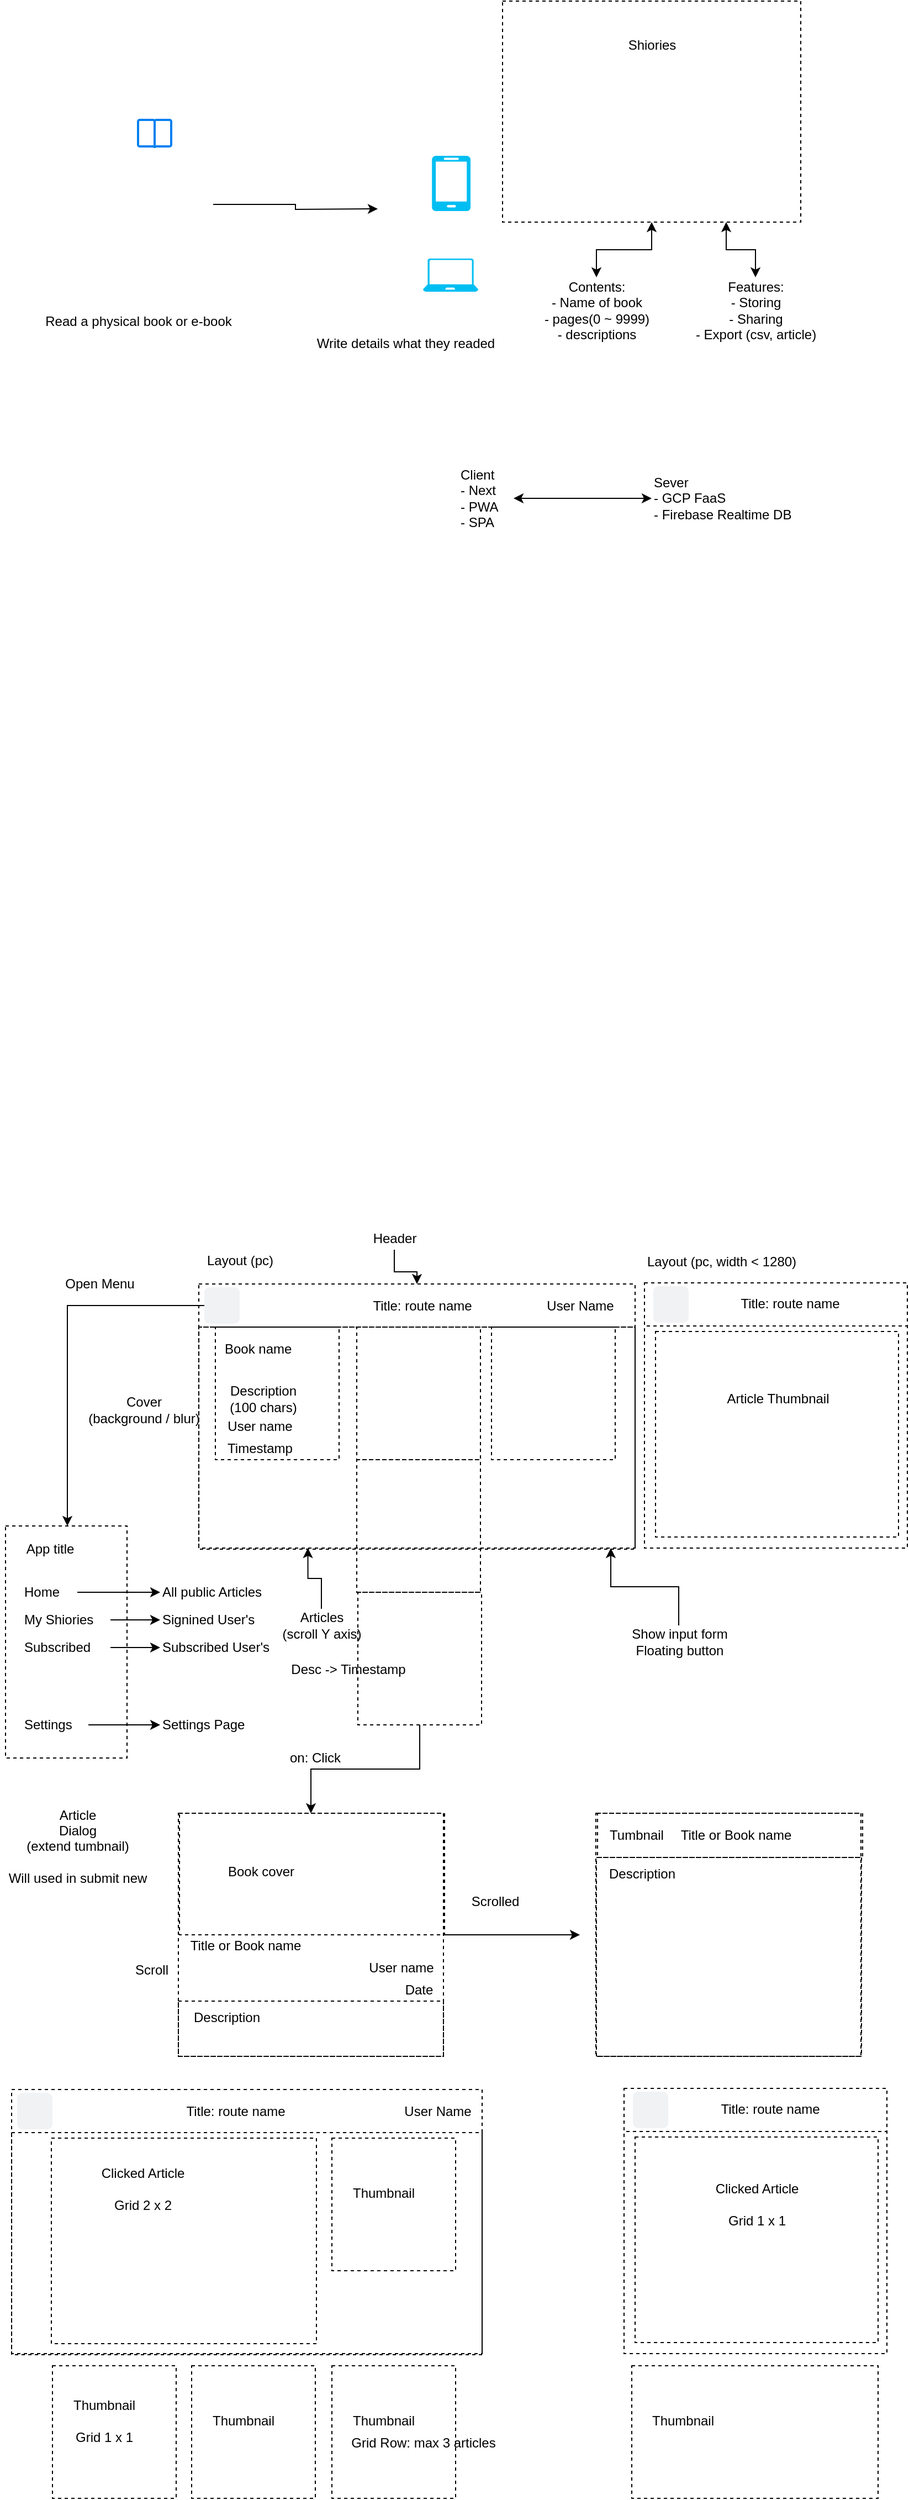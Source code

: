 <mxfile version="12.3.9" type="device" pages="1"><diagram id="LQkuxb4kWdOoT01S96DT" name="Page-1"><mxGraphModel dx="988" dy="643" grid="1" gridSize="10" guides="1" tooltips="1" connect="1" arrows="1" fold="1" page="1" pageScale="1" pageWidth="827" pageHeight="1169" math="0" shadow="0"><root><mxCell id="0"/><mxCell id="1" parent="0"/><mxCell id="nf7mSpB3Maf9qHPxzLVQ-12" value="" style="whiteSpace=wrap;html=1;fillColor=none;dashed=1;" vertex="1" parent="1"><mxGeometry x="460" y="70" width="270" height="200" as="geometry"/></mxCell><mxCell id="nf7mSpB3Maf9qHPxzLVQ-4" value="" style="edgeStyle=orthogonalEdgeStyle;rounded=0;orthogonalLoop=1;jettySize=auto;html=1;entryX=-0.008;entryY=0.623;entryDx=0;entryDy=0;entryPerimeter=0;" edge="1" parent="1" source="nf7mSpB3Maf9qHPxzLVQ-1"><mxGeometry relative="1" as="geometry"><mxPoint x="347" y="258" as="targetPoint"/></mxGeometry></mxCell><mxCell id="nf7mSpB3Maf9qHPxzLVQ-1" value="" style="shape=image;html=1;verticalAlign=top;verticalLabelPosition=bottom;labelBackgroundColor=#ffffff;imageAspect=0;aspect=fixed;image=https://cdn4.iconfinder.com/data/icons/stick-figures-in-motion/100/stickfigure_27-128.png" vertex="1" parent="1"><mxGeometry x="70" y="190" width="128" height="128" as="geometry"/></mxCell><mxCell id="nf7mSpB3Maf9qHPxzLVQ-2" value="" style="html=1;verticalLabelPosition=bottom;align=center;labelBackgroundColor=#ffffff;verticalAlign=top;strokeWidth=2;strokeColor=#0080F0;shadow=0;dashed=0;shape=mxgraph.ios7.icons.book;" vertex="1" parent="1"><mxGeometry x="130" y="177.5" width="30" height="25.5" as="geometry"/></mxCell><mxCell id="nf7mSpB3Maf9qHPxzLVQ-6" value="Read a physical book or e-book" style="text;html=1;align=center;verticalAlign=middle;resizable=0;points=[];;autosize=1;" vertex="1" parent="1"><mxGeometry x="40" y="350" width="180" height="20" as="geometry"/></mxCell><mxCell id="nf7mSpB3Maf9qHPxzLVQ-7" value="" style="shape=image;html=1;verticalAlign=top;verticalLabelPosition=bottom;labelBackgroundColor=#ffffff;imageAspect=0;aspect=fixed;image=https://cdn3.iconfinder.com/data/icons/wpzoom-developer-icon-set/500/78-128.png" vertex="1" parent="1"><mxGeometry x="556" y="132" width="78" height="78" as="geometry"/></mxCell><mxCell id="nf7mSpB3Maf9qHPxzLVQ-8" value="" style="verticalLabelPosition=bottom;html=1;verticalAlign=top;align=center;strokeColor=none;fillColor=#00BEF2;shape=mxgraph.azure.mobile;pointerEvents=1;" vertex="1" parent="1"><mxGeometry x="396" y="210" width="35" height="50" as="geometry"/></mxCell><mxCell id="nf7mSpB3Maf9qHPxzLVQ-9" value="" style="verticalLabelPosition=bottom;html=1;verticalAlign=top;align=center;strokeColor=none;fillColor=#00BEF2;shape=mxgraph.azure.laptop;pointerEvents=1;" vertex="1" parent="1"><mxGeometry x="388" y="303" width="50" height="30" as="geometry"/></mxCell><mxCell id="nf7mSpB3Maf9qHPxzLVQ-10" value="Shiories" style="text;html=1;align=center;verticalAlign=middle;resizable=0;points=[];;autosize=1;" vertex="1" parent="1"><mxGeometry x="565" y="100" width="60" height="20" as="geometry"/></mxCell><mxCell id="nf7mSpB3Maf9qHPxzLVQ-11" value="Write details what they readed" style="text;html=1;align=center;verticalAlign=middle;resizable=0;points=[];;autosize=1;" vertex="1" parent="1"><mxGeometry x="282" y="370" width="180" height="20" as="geometry"/></mxCell><mxCell id="nf7mSpB3Maf9qHPxzLVQ-15" value="" style="edgeStyle=orthogonalEdgeStyle;rounded=0;orthogonalLoop=1;jettySize=auto;html=1;startArrow=classic;startFill=1;" edge="1" parent="1" source="nf7mSpB3Maf9qHPxzLVQ-14" target="nf7mSpB3Maf9qHPxzLVQ-12"><mxGeometry relative="1" as="geometry"/></mxCell><mxCell id="nf7mSpB3Maf9qHPxzLVQ-14" value="Contents:&lt;br&gt;- Name of book&lt;br&gt;- pages(0 ~ 9999)&lt;br&gt;- descriptions" style="text;html=1;align=center;verticalAlign=middle;resizable=0;points=[];;autosize=1;" vertex="1" parent="1"><mxGeometry x="490" y="320" width="110" height="60" as="geometry"/></mxCell><mxCell id="nf7mSpB3Maf9qHPxzLVQ-16" value="" style="edgeStyle=orthogonalEdgeStyle;rounded=0;orthogonalLoop=1;jettySize=auto;html=1;startArrow=classic;startFill=1;entryX=0.75;entryY=1;entryDx=0;entryDy=0;" edge="1" parent="1" source="nf7mSpB3Maf9qHPxzLVQ-17" target="nf7mSpB3Maf9qHPxzLVQ-12"><mxGeometry relative="1" as="geometry"><mxPoint x="605" y="280" as="targetPoint"/></mxGeometry></mxCell><mxCell id="nf7mSpB3Maf9qHPxzLVQ-17" value="Features:&lt;br&gt;- Storing&lt;br&gt;- Sharing&lt;br&gt;- Export (csv, article)" style="text;html=1;align=center;verticalAlign=middle;resizable=0;points=[];;autosize=1;" vertex="1" parent="1"><mxGeometry x="629" y="320" width="120" height="60" as="geometry"/></mxCell><mxCell id="nf7mSpB3Maf9qHPxzLVQ-20" value="" style="edgeStyle=orthogonalEdgeStyle;rounded=0;orthogonalLoop=1;jettySize=auto;html=1;startArrow=classic;startFill=1;" edge="1" parent="1" source="nf7mSpB3Maf9qHPxzLVQ-18" target="nf7mSpB3Maf9qHPxzLVQ-19"><mxGeometry relative="1" as="geometry"/></mxCell><mxCell id="nf7mSpB3Maf9qHPxzLVQ-18" value="Client&lt;br&gt;- Next&lt;br&gt;- PWA&lt;br&gt;- SPA" style="text;html=1;align=left;verticalAlign=middle;resizable=0;points=[];;autosize=1;" vertex="1" parent="1"><mxGeometry x="420" y="490" width="50" height="60" as="geometry"/></mxCell><mxCell id="nf7mSpB3Maf9qHPxzLVQ-19" value="Sever&lt;br&gt;- GCP FaaS&lt;br&gt;- Firebase Realtime DB" style="text;html=1;align=left;verticalAlign=middle;resizable=0;points=[];;autosize=1;" vertex="1" parent="1"><mxGeometry x="595" y="495" width="140" height="50" as="geometry"/></mxCell><mxCell id="nf7mSpB3Maf9qHPxzLVQ-21" value="" style="whiteSpace=wrap;html=1;dashed=1;fillColor=none;align=left;" vertex="1" parent="1"><mxGeometry x="185" y="1231" width="395" height="240" as="geometry"/></mxCell><mxCell id="nf7mSpB3Maf9qHPxzLVQ-22" value="Layout (pc)" style="text;html=1;align=center;verticalAlign=middle;resizable=0;points=[];;autosize=1;" vertex="1" parent="1"><mxGeometry x="182" y="1200" width="80" height="20" as="geometry"/></mxCell><mxCell id="nf7mSpB3Maf9qHPxzLVQ-25" value="" style="whiteSpace=wrap;html=1;dashed=1;fillColor=none;align=left;" vertex="1" parent="1"><mxGeometry x="185" y="1231" width="395" height="39" as="geometry"/></mxCell><mxCell id="nf7mSpB3Maf9qHPxzLVQ-28" value="" style="edgeStyle=orthogonalEdgeStyle;rounded=0;orthogonalLoop=1;jettySize=auto;html=1;startArrow=none;startFill=0;" edge="1" parent="1" source="nf7mSpB3Maf9qHPxzLVQ-26" target="nf7mSpB3Maf9qHPxzLVQ-25"><mxGeometry relative="1" as="geometry"/></mxCell><mxCell id="nf7mSpB3Maf9qHPxzLVQ-26" value="Header" style="text;html=1;align=center;verticalAlign=middle;resizable=0;points=[];;autosize=1;" vertex="1" parent="1"><mxGeometry x="337" y="1180" width="50" height="20" as="geometry"/></mxCell><mxCell id="nf7mSpB3Maf9qHPxzLVQ-27" value="" style="whiteSpace=wrap;html=1;dashed=1;fillColor=none;align=left;" vertex="1" parent="1"><mxGeometry x="185" y="1270" width="395" height="200" as="geometry"/></mxCell><mxCell id="nf7mSpB3Maf9qHPxzLVQ-31" value="" style="edgeStyle=orthogonalEdgeStyle;rounded=0;orthogonalLoop=1;jettySize=auto;html=1;startArrow=none;startFill=0;entryX=0.25;entryY=1;entryDx=0;entryDy=0;" edge="1" parent="1" source="nf7mSpB3Maf9qHPxzLVQ-29" target="nf7mSpB3Maf9qHPxzLVQ-27"><mxGeometry relative="1" as="geometry"><mxPoint x="290" y="1520" as="targetPoint"/></mxGeometry></mxCell><mxCell id="nf7mSpB3Maf9qHPxzLVQ-29" value="Articles&lt;br&gt;(scroll Y axis)" style="text;html=1;align=center;verticalAlign=middle;resizable=0;points=[];;autosize=1;" vertex="1" parent="1"><mxGeometry x="251" y="1525" width="90" height="30" as="geometry"/></mxCell><mxCell id="nf7mSpB3Maf9qHPxzLVQ-32" value="" style="whiteSpace=wrap;html=1;dashed=1;fillColor=none;align=left;" vertex="1" parent="1"><mxGeometry x="200" y="1270" width="112" height="120" as="geometry"/></mxCell><mxCell id="nf7mSpB3Maf9qHPxzLVQ-41" value="" style="edgeStyle=orthogonalEdgeStyle;rounded=0;orthogonalLoop=1;jettySize=auto;html=1;startArrow=none;startFill=0;" edge="1" parent="1" source="nf7mSpB3Maf9qHPxzLVQ-34" target="nf7mSpB3Maf9qHPxzLVQ-40"><mxGeometry relative="1" as="geometry"/></mxCell><mxCell id="nf7mSpB3Maf9qHPxzLVQ-34" value="" style="whiteSpace=wrap;html=1;dashed=1;fillColor=none;align=left;" vertex="1" parent="1"><mxGeometry x="329" y="1510" width="112" height="120" as="geometry"/></mxCell><mxCell id="nf7mSpB3Maf9qHPxzLVQ-101" value="" style="edgeStyle=orthogonalEdgeStyle;rounded=0;orthogonalLoop=1;jettySize=auto;html=1;startArrow=none;startFill=0;" edge="1" parent="1" source="nf7mSpB3Maf9qHPxzLVQ-40"><mxGeometry relative="1" as="geometry"><mxPoint x="530" y="1820" as="targetPoint"/></mxGeometry></mxCell><mxCell id="nf7mSpB3Maf9qHPxzLVQ-40" value="" style="whiteSpace=wrap;html=1;dashed=1;fillColor=none;align=left;" vertex="1" parent="1"><mxGeometry x="166.5" y="1710" width="240" height="220" as="geometry"/></mxCell><mxCell id="nf7mSpB3Maf9qHPxzLVQ-35" value="" style="whiteSpace=wrap;html=1;dashed=1;fillColor=none;align=left;" vertex="1" parent="1"><mxGeometry x="328" y="1270" width="112" height="120" as="geometry"/></mxCell><mxCell id="nf7mSpB3Maf9qHPxzLVQ-36" value="" style="whiteSpace=wrap;html=1;dashed=1;fillColor=none;align=left;" vertex="1" parent="1"><mxGeometry x="328" y="1390" width="112" height="120" as="geometry"/></mxCell><mxCell id="nf7mSpB3Maf9qHPxzLVQ-37" value="" style="whiteSpace=wrap;html=1;dashed=1;fillColor=none;align=left;" vertex="1" parent="1"><mxGeometry x="450" y="1270" width="112" height="120" as="geometry"/></mxCell><mxCell id="nf7mSpB3Maf9qHPxzLVQ-42" value="on: Click" style="text;html=1;align=center;verticalAlign=middle;resizable=0;points=[];;autosize=1;" vertex="1" parent="1"><mxGeometry x="260" y="1650" width="60" height="20" as="geometry"/></mxCell><mxCell id="nf7mSpB3Maf9qHPxzLVQ-43" value="Article&lt;br&gt;Dialog&lt;br&gt;(extend tumbnail)&lt;br&gt;&lt;br&gt;Will used in submit new" style="text;html=1;align=center;verticalAlign=middle;resizable=0;points=[];;autosize=1;" vertex="1" parent="1"><mxGeometry x="5" y="1700" width="140" height="80" as="geometry"/></mxCell><mxCell id="nf7mSpB3Maf9qHPxzLVQ-44" value="Book name&amp;nbsp;" style="text;html=1;align=center;verticalAlign=middle;resizable=0;points=[];;autosize=1;" vertex="1" parent="1"><mxGeometry x="200" y="1280" width="80" height="20" as="geometry"/></mxCell><mxCell id="nf7mSpB3Maf9qHPxzLVQ-45" value="Cover&lt;br&gt;(background / blur)" style="text;html=1;align=center;verticalAlign=middle;resizable=0;points=[];;autosize=1;" vertex="1" parent="1"><mxGeometry x="75" y="1330" width="120" height="30" as="geometry"/></mxCell><mxCell id="nf7mSpB3Maf9qHPxzLVQ-46" value="User name" style="text;html=1;align=center;verticalAlign=middle;resizable=0;points=[];;autosize=1;" vertex="1" parent="1"><mxGeometry x="205" y="1350" width="70" height="20" as="geometry"/></mxCell><mxCell id="nf7mSpB3Maf9qHPxzLVQ-48" value="Timestamp" style="text;html=1;align=center;verticalAlign=middle;resizable=0;points=[];;autosize=1;" vertex="1" parent="1"><mxGeometry x="205" y="1370" width="70" height="20" as="geometry"/></mxCell><mxCell id="nf7mSpB3Maf9qHPxzLVQ-49" value="Desc -&amp;gt; Timestamp" style="text;html=1;align=center;verticalAlign=middle;resizable=0;points=[];;autosize=1;" vertex="1" parent="1"><mxGeometry x="260" y="1570" width="120" height="20" as="geometry"/></mxCell><mxCell id="nf7mSpB3Maf9qHPxzLVQ-51" value="Description&lt;br&gt;(100 chars)" style="text;html=1;align=center;verticalAlign=middle;resizable=0;points=[];;autosize=1;" vertex="1" parent="1"><mxGeometry x="203" y="1320" width="80" height="30" as="geometry"/></mxCell><mxCell id="nf7mSpB3Maf9qHPxzLVQ-53" value="" style="whiteSpace=wrap;html=1;dashed=1;fillColor=none;align=left;" vertex="1" parent="1"><mxGeometry x="167.5" y="1710" width="240" height="110" as="geometry"/></mxCell><mxCell id="nf7mSpB3Maf9qHPxzLVQ-54" value="Title or Book name" style="text;html=1;align=center;verticalAlign=middle;resizable=0;points=[];;autosize=1;" vertex="1" parent="1"><mxGeometry x="166.5" y="1820" width="120" height="20" as="geometry"/></mxCell><mxCell id="nf7mSpB3Maf9qHPxzLVQ-68" value="" style="group" vertex="1" connectable="0" parent="1"><mxGeometry x="190" y="1234" width="32" height="33" as="geometry"/></mxCell><mxCell id="nf7mSpB3Maf9qHPxzLVQ-62" value="" style="rounded=1;align=left;fillColor=#F1F2F4;strokeColor=none;html=1;fontColor=#596780;fontSize=12;spacingLeft=26;dashed=1;" vertex="1" parent="nf7mSpB3Maf9qHPxzLVQ-68"><mxGeometry width="32" height="33" as="geometry"/></mxCell><mxCell id="nf7mSpB3Maf9qHPxzLVQ-65" value="" style="shape=image;html=1;verticalAlign=top;verticalLabelPosition=bottom;labelBackgroundColor=#ffffff;imageAspect=0;aspect=fixed;image=https://cdn0.iconfinder.com/data/icons/heroicons-ui/24/icon-menu-128.png;dashed=1;fillColor=none;align=left;" vertex="1" parent="nf7mSpB3Maf9qHPxzLVQ-68"><mxGeometry x="2.5" y="3" width="27" height="27" as="geometry"/></mxCell><mxCell id="nf7mSpB3Maf9qHPxzLVQ-69" value="User Name" style="text;html=1;align=center;verticalAlign=middle;resizable=0;points=[];;autosize=1;" vertex="1" parent="1"><mxGeometry x="490" y="1240.5" width="80" height="20" as="geometry"/></mxCell><mxCell id="nf7mSpB3Maf9qHPxzLVQ-71" value="Title: route name" style="text;html=1;align=center;verticalAlign=middle;resizable=0;points=[];;autosize=1;" vertex="1" parent="1"><mxGeometry x="332" y="1240.5" width="110" height="20" as="geometry"/></mxCell><mxCell id="nf7mSpB3Maf9qHPxzLVQ-73" value="Open Menu" style="text;html=1;align=center;verticalAlign=middle;resizable=0;points=[];;autosize=1;" vertex="1" parent="1"><mxGeometry x="55" y="1221" width="80" height="20" as="geometry"/></mxCell><mxCell id="nf7mSpB3Maf9qHPxzLVQ-77" value="" style="whiteSpace=wrap;html=1;dashed=1;fillColor=none;align=left;" vertex="1" parent="1"><mxGeometry x="10" y="1450" width="110" height="210" as="geometry"/></mxCell><mxCell id="nf7mSpB3Maf9qHPxzLVQ-78" value="" style="edgeStyle=orthogonalEdgeStyle;rounded=0;orthogonalLoop=1;jettySize=auto;html=1;startArrow=none;startFill=0;exitX=0;exitY=0.5;exitDx=0;exitDy=0;" edge="1" parent="1" source="nf7mSpB3Maf9qHPxzLVQ-62" target="nf7mSpB3Maf9qHPxzLVQ-77"><mxGeometry relative="1" as="geometry"><mxPoint x="122" y="1260.333" as="sourcePoint"/><mxPoint x="190.333" y="1230" as="targetPoint"/><Array as="points"><mxPoint x="66" y="1250"/></Array></mxGeometry></mxCell><mxCell id="nf7mSpB3Maf9qHPxzLVQ-79" value="App title" style="text;html=1;align=center;verticalAlign=middle;resizable=0;points=[];;autosize=1;" vertex="1" parent="1"><mxGeometry x="20" y="1461" width="60" height="20" as="geometry"/></mxCell><mxCell id="nf7mSpB3Maf9qHPxzLVQ-113" value="" style="edgeStyle=orthogonalEdgeStyle;rounded=0;orthogonalLoop=1;jettySize=auto;html=1;startArrow=none;startFill=0;" edge="1" parent="1" source="nf7mSpB3Maf9qHPxzLVQ-80" target="nf7mSpB3Maf9qHPxzLVQ-112"><mxGeometry relative="1" as="geometry"/></mxCell><mxCell id="nf7mSpB3Maf9qHPxzLVQ-80" value="Home" style="text;html=1;align=left;verticalAlign=middle;resizable=0;points=[];;autosize=1;" vertex="1" parent="1"><mxGeometry x="25" y="1500" width="50" height="20" as="geometry"/></mxCell><mxCell id="nf7mSpB3Maf9qHPxzLVQ-112" value="All public Articles" style="text;html=1;align=left;verticalAlign=middle;resizable=0;points=[];;autosize=1;" vertex="1" parent="1"><mxGeometry x="150" y="1500" width="110" height="20" as="geometry"/></mxCell><mxCell id="nf7mSpB3Maf9qHPxzLVQ-84" value="Book cover" style="text;html=1;align=center;verticalAlign=middle;resizable=0;points=[];;autosize=1;" vertex="1" parent="1"><mxGeometry x="200.5" y="1753" width="80" height="20" as="geometry"/></mxCell><mxCell id="nf7mSpB3Maf9qHPxzLVQ-85" value="User name" style="text;html=1;align=center;verticalAlign=middle;resizable=0;points=[];;autosize=1;" vertex="1" parent="1"><mxGeometry x="332.5" y="1840" width="70" height="20" as="geometry"/></mxCell><mxCell id="nf7mSpB3Maf9qHPxzLVQ-86" value="Date" style="text;html=1;align=center;verticalAlign=middle;resizable=0;points=[];;autosize=1;" vertex="1" parent="1"><mxGeometry x="363.5" y="1860" width="40" height="20" as="geometry"/></mxCell><mxCell id="nf7mSpB3Maf9qHPxzLVQ-88" value="" style="whiteSpace=wrap;html=1;dashed=1;fillColor=none;align=left;" vertex="1" parent="1"><mxGeometry x="166.5" y="1880" width="240" height="50" as="geometry"/></mxCell><mxCell id="nf7mSpB3Maf9qHPxzLVQ-89" value="Scroll" style="text;html=1;align=center;verticalAlign=middle;resizable=0;points=[];;autosize=1;" vertex="1" parent="1"><mxGeometry x="116.5" y="1842" width="50" height="20" as="geometry"/></mxCell><mxCell id="nf7mSpB3Maf9qHPxzLVQ-90" value="Description" style="text;html=1;align=center;verticalAlign=middle;resizable=0;points=[];;autosize=1;" vertex="1" parent="1"><mxGeometry x="169.5" y="1885" width="80" height="20" as="geometry"/></mxCell><mxCell id="nf7mSpB3Maf9qHPxzLVQ-91" value="" style="whiteSpace=wrap;html=1;dashed=1;fillColor=none;align=left;" vertex="1" parent="1"><mxGeometry x="544.5" y="1710" width="240" height="220" as="geometry"/></mxCell><mxCell id="nf7mSpB3Maf9qHPxzLVQ-92" value="" style="whiteSpace=wrap;html=1;dashed=1;fillColor=none;align=left;" vertex="1" parent="1"><mxGeometry x="546" y="1710" width="240" height="40" as="geometry"/></mxCell><mxCell id="nf7mSpB3Maf9qHPxzLVQ-93" value="Title or Book name" style="text;html=1;align=center;verticalAlign=middle;resizable=0;points=[];;autosize=1;" vertex="1" parent="1"><mxGeometry x="611" y="1720" width="120" height="20" as="geometry"/></mxCell><mxCell id="nf7mSpB3Maf9qHPxzLVQ-94" value="Tumbnail" style="text;html=1;align=center;verticalAlign=middle;resizable=0;points=[];;autosize=1;" vertex="1" parent="1"><mxGeometry x="551" y="1720" width="60" height="20" as="geometry"/></mxCell><mxCell id="nf7mSpB3Maf9qHPxzLVQ-97" value="" style="whiteSpace=wrap;html=1;dashed=1;fillColor=none;align=left;" vertex="1" parent="1"><mxGeometry x="545" y="1750" width="240" height="180" as="geometry"/></mxCell><mxCell id="nf7mSpB3Maf9qHPxzLVQ-98" value="Description" style="text;html=1;align=center;verticalAlign=middle;resizable=0;points=[];;autosize=1;" vertex="1" parent="1"><mxGeometry x="546" y="1755" width="80" height="20" as="geometry"/></mxCell><mxCell id="nf7mSpB3Maf9qHPxzLVQ-99" value="Scrolled" style="text;html=1;align=center;verticalAlign=middle;resizable=0;points=[];;autosize=1;" vertex="1" parent="1"><mxGeometry x="423" y="1780" width="60" height="20" as="geometry"/></mxCell><mxCell id="nf7mSpB3Maf9qHPxzLVQ-102" value="" style="shape=image;html=1;verticalAlign=top;verticalLabelPosition=bottom;labelBackgroundColor=#ffffff;imageAspect=0;aspect=fixed;image=https://cdn3.iconfinder.com/data/icons/eightyshades/512/18_Close-128.png;dashed=1;fillColor=none;align=left;" vertex="1" parent="1"><mxGeometry x="378.5" y="1712" width="28" height="28" as="geometry"/></mxCell><mxCell id="nf7mSpB3Maf9qHPxzLVQ-103" value="" style="shape=image;html=1;verticalAlign=top;verticalLabelPosition=bottom;labelBackgroundColor=#ffffff;imageAspect=0;aspect=fixed;image=https://cdn3.iconfinder.com/data/icons/eightyshades/512/18_Close-128.png;dashed=1;fillColor=none;align=left;" vertex="1" parent="1"><mxGeometry x="756.5" y="1712" width="28" height="28" as="geometry"/></mxCell><mxCell id="nf7mSpB3Maf9qHPxzLVQ-117" value="" style="edgeStyle=orthogonalEdgeStyle;rounded=0;orthogonalLoop=1;jettySize=auto;html=1;startArrow=none;startFill=0;" edge="1" parent="1" source="nf7mSpB3Maf9qHPxzLVQ-104" target="nf7mSpB3Maf9qHPxzLVQ-116"><mxGeometry relative="1" as="geometry"/></mxCell><mxCell id="nf7mSpB3Maf9qHPxzLVQ-104" value="Subscribed" style="text;html=1;align=left;verticalAlign=middle;resizable=0;points=[];;autosize=1;" vertex="1" parent="1"><mxGeometry x="25" y="1550" width="80" height="20" as="geometry"/></mxCell><mxCell id="nf7mSpB3Maf9qHPxzLVQ-116" value="Subscribed User's" style="text;html=1;align=left;verticalAlign=middle;resizable=0;points=[];;autosize=1;" vertex="1" parent="1"><mxGeometry x="150" y="1550" width="110" height="20" as="geometry"/></mxCell><mxCell id="nf7mSpB3Maf9qHPxzLVQ-115" value="" style="edgeStyle=orthogonalEdgeStyle;rounded=0;orthogonalLoop=1;jettySize=auto;html=1;startArrow=none;startFill=0;" edge="1" parent="1" source="nf7mSpB3Maf9qHPxzLVQ-106" target="nf7mSpB3Maf9qHPxzLVQ-114"><mxGeometry relative="1" as="geometry"/></mxCell><mxCell id="nf7mSpB3Maf9qHPxzLVQ-106" value="My Shiories" style="text;html=1;align=left;verticalAlign=middle;resizable=0;points=[];;autosize=1;" vertex="1" parent="1"><mxGeometry x="25" y="1525" width="80" height="20" as="geometry"/></mxCell><mxCell id="nf7mSpB3Maf9qHPxzLVQ-114" value="Signined User's" style="text;html=1;align=left;verticalAlign=middle;resizable=0;points=[];;autosize=1;" vertex="1" parent="1"><mxGeometry x="150" y="1525" width="100" height="20" as="geometry"/></mxCell><mxCell id="nf7mSpB3Maf9qHPxzLVQ-109" value="" style="shape=image;html=1;verticalAlign=top;verticalLabelPosition=bottom;labelBackgroundColor=#ffffff;imageAspect=0;aspect=fixed;image=https://cdn0.iconfinder.com/data/icons/heroicons-ui/24/icon-search-128.png;dashed=1;fillColor=none;align=left;" vertex="1" parent="1"><mxGeometry x="457" y="1240.5" width="26" height="26" as="geometry"/></mxCell><mxCell id="nf7mSpB3Maf9qHPxzLVQ-121" value="" style="edgeStyle=orthogonalEdgeStyle;rounded=0;orthogonalLoop=1;jettySize=auto;html=1;startArrow=none;startFill=0;" edge="1" parent="1" source="nf7mSpB3Maf9qHPxzLVQ-110" target="nf7mSpB3Maf9qHPxzLVQ-120"><mxGeometry relative="1" as="geometry"/></mxCell><mxCell id="nf7mSpB3Maf9qHPxzLVQ-110" value="Settings" style="text;html=1;align=left;verticalAlign=middle;resizable=0;points=[];;autosize=1;" vertex="1" parent="1"><mxGeometry x="25" y="1620" width="60" height="20" as="geometry"/></mxCell><mxCell id="nf7mSpB3Maf9qHPxzLVQ-120" value="Settings Page" style="text;html=1;align=left;verticalAlign=middle;resizable=0;points=[];;autosize=1;" vertex="1" parent="1"><mxGeometry x="150" y="1620" width="90" height="20" as="geometry"/></mxCell><mxCell id="nf7mSpB3Maf9qHPxzLVQ-122" value="" style="whiteSpace=wrap;html=1;dashed=1;fillColor=none;align=left;" vertex="1" parent="1"><mxGeometry x="15.5" y="1960" width="426" height="240" as="geometry"/></mxCell><mxCell id="nf7mSpB3Maf9qHPxzLVQ-123" value="" style="whiteSpace=wrap;html=1;dashed=1;fillColor=none;align=left;" vertex="1" parent="1"><mxGeometry x="15.5" y="1960" width="426" height="39" as="geometry"/></mxCell><mxCell id="nf7mSpB3Maf9qHPxzLVQ-124" value="" style="whiteSpace=wrap;html=1;dashed=1;fillColor=none;align=left;" vertex="1" parent="1"><mxGeometry x="15.5" y="1999" width="426" height="200" as="geometry"/></mxCell><mxCell id="nf7mSpB3Maf9qHPxzLVQ-125" value="" style="whiteSpace=wrap;html=1;dashed=1;fillColor=none;align=left;" vertex="1" parent="1"><mxGeometry x="52.5" y="2210" width="112" height="120" as="geometry"/></mxCell><mxCell id="nf7mSpB3Maf9qHPxzLVQ-126" value="" style="whiteSpace=wrap;html=1;dashed=1;fillColor=none;align=left;" vertex="1" parent="1"><mxGeometry x="51.5" y="2004" width="240" height="186" as="geometry"/></mxCell><mxCell id="nf7mSpB3Maf9qHPxzLVQ-132" value="" style="group" vertex="1" connectable="0" parent="1"><mxGeometry x="20.5" y="1963" width="32" height="33" as="geometry"/></mxCell><mxCell id="nf7mSpB3Maf9qHPxzLVQ-133" value="" style="rounded=1;align=left;fillColor=#F1F2F4;strokeColor=none;html=1;fontColor=#596780;fontSize=12;spacingLeft=26;dashed=1;" vertex="1" parent="nf7mSpB3Maf9qHPxzLVQ-132"><mxGeometry width="32" height="33" as="geometry"/></mxCell><mxCell id="nf7mSpB3Maf9qHPxzLVQ-134" value="" style="shape=image;html=1;verticalAlign=top;verticalLabelPosition=bottom;labelBackgroundColor=#ffffff;imageAspect=0;aspect=fixed;image=https://cdn0.iconfinder.com/data/icons/heroicons-ui/24/icon-menu-128.png;dashed=1;fillColor=none;align=left;" vertex="1" parent="nf7mSpB3Maf9qHPxzLVQ-132"><mxGeometry x="2.5" y="3" width="27" height="27" as="geometry"/></mxCell><mxCell id="nf7mSpB3Maf9qHPxzLVQ-135" value="User Name" style="text;html=1;align=center;verticalAlign=middle;resizable=0;points=[];;autosize=1;" vertex="1" parent="1"><mxGeometry x="360.5" y="1969.5" width="80" height="20" as="geometry"/></mxCell><mxCell id="nf7mSpB3Maf9qHPxzLVQ-136" value="Title: route name" style="text;html=1;align=center;verticalAlign=middle;resizable=0;points=[];;autosize=1;" vertex="1" parent="1"><mxGeometry x="162.5" y="1969.5" width="110" height="20" as="geometry"/></mxCell><mxCell id="nf7mSpB3Maf9qHPxzLVQ-137" value="" style="shape=image;html=1;verticalAlign=top;verticalLabelPosition=bottom;labelBackgroundColor=#ffffff;imageAspect=0;aspect=fixed;image=https://cdn0.iconfinder.com/data/icons/heroicons-ui/24/icon-search-128.png;dashed=1;fillColor=none;align=left;" vertex="1" parent="1"><mxGeometry x="327.5" y="1969.5" width="26" height="26" as="geometry"/></mxCell><mxCell id="nf7mSpB3Maf9qHPxzLVQ-138" value="Thumbnail&lt;br&gt;&lt;br&gt;Grid 1 x 1" style="text;html=1;align=center;verticalAlign=middle;resizable=0;points=[];;autosize=1;" vertex="1" parent="1"><mxGeometry x="63.5" y="2235" width="70" height="50" as="geometry"/></mxCell><mxCell id="nf7mSpB3Maf9qHPxzLVQ-139" value="" style="whiteSpace=wrap;html=1;dashed=1;fillColor=none;align=left;" vertex="1" parent="1"><mxGeometry x="178.5" y="2210" width="112" height="120" as="geometry"/></mxCell><mxCell id="nf7mSpB3Maf9qHPxzLVQ-140" value="Thumbnail" style="text;html=1;align=center;verticalAlign=middle;resizable=0;points=[];;autosize=1;" vertex="1" parent="1"><mxGeometry x="189.5" y="2250" width="70" height="20" as="geometry"/></mxCell><mxCell id="nf7mSpB3Maf9qHPxzLVQ-141" value="" style="whiteSpace=wrap;html=1;dashed=1;fillColor=none;align=left;" vertex="1" parent="1"><mxGeometry x="305.5" y="2004" width="112" height="120" as="geometry"/></mxCell><mxCell id="nf7mSpB3Maf9qHPxzLVQ-142" value="Thumbnail" style="text;html=1;align=center;verticalAlign=middle;resizable=0;points=[];;autosize=1;" vertex="1" parent="1"><mxGeometry x="316.5" y="2044" width="70" height="20" as="geometry"/></mxCell><mxCell id="nf7mSpB3Maf9qHPxzLVQ-143" value="Clicked Article&lt;br&gt;&lt;br&gt;Grid 2 x 2" style="text;html=1;align=center;verticalAlign=middle;resizable=0;points=[];;autosize=1;" vertex="1" parent="1"><mxGeometry x="88.5" y="2025" width="90" height="50" as="geometry"/></mxCell><mxCell id="nf7mSpB3Maf9qHPxzLVQ-144" value="" style="whiteSpace=wrap;html=1;dashed=1;fillColor=none;align=left;" vertex="1" parent="1"><mxGeometry x="305.5" y="2210" width="112" height="120" as="geometry"/></mxCell><mxCell id="nf7mSpB3Maf9qHPxzLVQ-145" value="Thumbnail" style="text;html=1;align=center;verticalAlign=middle;resizable=0;points=[];;autosize=1;" vertex="1" parent="1"><mxGeometry x="316.5" y="2250" width="70" height="20" as="geometry"/></mxCell><mxCell id="nf7mSpB3Maf9qHPxzLVQ-146" value="Grid Row: max 3 articles" style="text;html=1;align=center;verticalAlign=middle;resizable=0;points=[];;autosize=1;" vertex="1" parent="1"><mxGeometry x="313" y="2270" width="150" height="20" as="geometry"/></mxCell><mxCell id="nf7mSpB3Maf9qHPxzLVQ-147" value="" style="whiteSpace=wrap;html=1;dashed=1;fillColor=none;align=left;" vertex="1" parent="1"><mxGeometry x="570" y="1959" width="238" height="240" as="geometry"/></mxCell><mxCell id="nf7mSpB3Maf9qHPxzLVQ-148" value="" style="whiteSpace=wrap;html=1;dashed=1;fillColor=none;align=left;" vertex="1" parent="1"><mxGeometry x="570" y="1959" width="238" height="39" as="geometry"/></mxCell><mxCell id="nf7mSpB3Maf9qHPxzLVQ-150" value="" style="whiteSpace=wrap;html=1;dashed=1;fillColor=none;align=left;" vertex="1" parent="1"><mxGeometry x="580" y="2003" width="220" height="186" as="geometry"/></mxCell><mxCell id="nf7mSpB3Maf9qHPxzLVQ-151" value="" style="group" vertex="1" connectable="0" parent="1"><mxGeometry x="578" y="1962" width="32" height="33" as="geometry"/></mxCell><mxCell id="nf7mSpB3Maf9qHPxzLVQ-152" value="" style="rounded=1;align=left;fillColor=#F1F2F4;strokeColor=none;html=1;fontColor=#596780;fontSize=12;spacingLeft=26;dashed=1;" vertex="1" parent="nf7mSpB3Maf9qHPxzLVQ-151"><mxGeometry width="32" height="33" as="geometry"/></mxCell><mxCell id="nf7mSpB3Maf9qHPxzLVQ-153" value="" style="shape=image;html=1;verticalAlign=top;verticalLabelPosition=bottom;labelBackgroundColor=#ffffff;imageAspect=0;aspect=fixed;image=https://cdn0.iconfinder.com/data/icons/heroicons-ui/24/icon-menu-128.png;dashed=1;fillColor=none;align=left;" vertex="1" parent="nf7mSpB3Maf9qHPxzLVQ-151"><mxGeometry x="2.5" y="3" width="27" height="27" as="geometry"/></mxCell><mxCell id="nf7mSpB3Maf9qHPxzLVQ-155" value="Title: route name" style="text;html=1;align=center;verticalAlign=middle;resizable=0;points=[];;autosize=1;" vertex="1" parent="1"><mxGeometry x="646.5" y="1968" width="110" height="20" as="geometry"/></mxCell><mxCell id="nf7mSpB3Maf9qHPxzLVQ-156" value="" style="shape=image;html=1;verticalAlign=top;verticalLabelPosition=bottom;labelBackgroundColor=#ffffff;imageAspect=0;aspect=fixed;image=https://cdn0.iconfinder.com/data/icons/heroicons-ui/24/icon-search-128.png;dashed=1;fillColor=none;align=left;" vertex="1" parent="1"><mxGeometry x="773" y="1965" width="26" height="26" as="geometry"/></mxCell><mxCell id="nf7mSpB3Maf9qHPxzLVQ-157" value="" style="whiteSpace=wrap;html=1;dashed=1;fillColor=none;align=left;" vertex="1" parent="1"><mxGeometry x="577" y="2210" width="223" height="120" as="geometry"/></mxCell><mxCell id="nf7mSpB3Maf9qHPxzLVQ-158" value="Thumbnail" style="text;html=1;align=center;verticalAlign=middle;resizable=0;points=[];;autosize=1;" vertex="1" parent="1"><mxGeometry x="588" y="2250" width="70" height="20" as="geometry"/></mxCell><mxCell id="nf7mSpB3Maf9qHPxzLVQ-159" value="Clicked Article&lt;br&gt;&lt;br&gt;Grid 1 x 1" style="text;html=1;align=center;verticalAlign=middle;resizable=0;points=[];;autosize=1;" vertex="1" parent="1"><mxGeometry x="645" y="2039" width="90" height="50" as="geometry"/></mxCell><mxCell id="nf7mSpB3Maf9qHPxzLVQ-163" value="" style="whiteSpace=wrap;html=1;dashed=1;fillColor=none;align=left;" vertex="1" parent="1"><mxGeometry x="588.5" y="1230" width="238" height="240" as="geometry"/></mxCell><mxCell id="nf7mSpB3Maf9qHPxzLVQ-164" value="" style="whiteSpace=wrap;html=1;dashed=1;fillColor=none;align=left;" vertex="1" parent="1"><mxGeometry x="588.5" y="1230" width="238" height="39" as="geometry"/></mxCell><mxCell id="nf7mSpB3Maf9qHPxzLVQ-165" value="" style="whiteSpace=wrap;html=1;dashed=1;fillColor=none;align=left;" vertex="1" parent="1"><mxGeometry x="598.5" y="1274" width="220" height="186" as="geometry"/></mxCell><mxCell id="nf7mSpB3Maf9qHPxzLVQ-166" value="" style="group" vertex="1" connectable="0" parent="1"><mxGeometry x="596.5" y="1233" width="32" height="33" as="geometry"/></mxCell><mxCell id="nf7mSpB3Maf9qHPxzLVQ-167" value="" style="rounded=1;align=left;fillColor=#F1F2F4;strokeColor=none;html=1;fontColor=#596780;fontSize=12;spacingLeft=26;dashed=1;" vertex="1" parent="nf7mSpB3Maf9qHPxzLVQ-166"><mxGeometry width="32" height="33" as="geometry"/></mxCell><mxCell id="nf7mSpB3Maf9qHPxzLVQ-168" value="" style="shape=image;html=1;verticalAlign=top;verticalLabelPosition=bottom;labelBackgroundColor=#ffffff;imageAspect=0;aspect=fixed;image=https://cdn0.iconfinder.com/data/icons/heroicons-ui/24/icon-menu-128.png;dashed=1;fillColor=none;align=left;" vertex="1" parent="nf7mSpB3Maf9qHPxzLVQ-166"><mxGeometry x="2.5" y="3" width="27" height="27" as="geometry"/></mxCell><mxCell id="nf7mSpB3Maf9qHPxzLVQ-169" value="Title: route name" style="text;html=1;align=center;verticalAlign=middle;resizable=0;points=[];;autosize=1;" vertex="1" parent="1"><mxGeometry x="665" y="1239" width="110" height="20" as="geometry"/></mxCell><mxCell id="nf7mSpB3Maf9qHPxzLVQ-170" value="" style="shape=image;html=1;verticalAlign=top;verticalLabelPosition=bottom;labelBackgroundColor=#ffffff;imageAspect=0;aspect=fixed;image=https://cdn0.iconfinder.com/data/icons/heroicons-ui/24/icon-search-128.png;dashed=1;fillColor=none;align=left;" vertex="1" parent="1"><mxGeometry x="791.5" y="1236" width="26" height="26" as="geometry"/></mxCell><mxCell id="nf7mSpB3Maf9qHPxzLVQ-171" value="Article Thumbnail" style="text;html=1;align=center;verticalAlign=middle;resizable=0;points=[];;autosize=1;" vertex="1" parent="1"><mxGeometry x="653.5" y="1325" width="110" height="20" as="geometry"/></mxCell><mxCell id="nf7mSpB3Maf9qHPxzLVQ-172" value="Layout (pc, width &amp;lt; 1280)" style="text;html=1;align=center;verticalAlign=middle;resizable=0;points=[];;autosize=1;" vertex="1" parent="1"><mxGeometry x="583" y="1201" width="150" height="20" as="geometry"/></mxCell><mxCell id="nf7mSpB3Maf9qHPxzLVQ-174" value="" style="shape=image;html=1;verticalAlign=top;verticalLabelPosition=bottom;labelBackgroundColor=#ffffff;imageAspect=0;aspect=fixed;image=https://cdn0.iconfinder.com/data/icons/heroicons-ui/24/icon-file-plus-128.png;dashed=1;fillColor=none;align=left;" vertex="1" parent="1"><mxGeometry x="538" y="1430" width="40" height="40" as="geometry"/></mxCell><mxCell id="nf7mSpB3Maf9qHPxzLVQ-176" value="" style="edgeStyle=orthogonalEdgeStyle;rounded=0;orthogonalLoop=1;jettySize=auto;html=1;startArrow=none;startFill=0;" edge="1" parent="1" source="nf7mSpB3Maf9qHPxzLVQ-175" target="nf7mSpB3Maf9qHPxzLVQ-174"><mxGeometry relative="1" as="geometry"/></mxCell><mxCell id="nf7mSpB3Maf9qHPxzLVQ-175" value="Show input form&lt;br&gt;Floating button" style="text;html=1;align=center;verticalAlign=middle;resizable=0;points=[];;autosize=1;" vertex="1" parent="1"><mxGeometry x="569.5" y="1540" width="100" height="30" as="geometry"/></mxCell></root></mxGraphModel></diagram></mxfile>